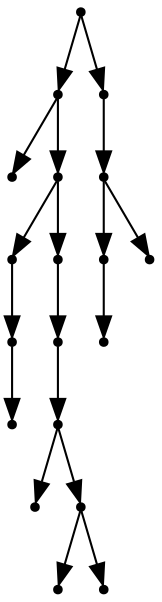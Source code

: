 digraph {
  18 [shape=point];
  12 [shape=point];
  0 [shape=point];
  11 [shape=point];
  3 [shape=point];
  2 [shape=point];
  1 [shape=point];
  10 [shape=point];
  9 [shape=point];
  8 [shape=point];
  4 [shape=point];
  7 [shape=point];
  5 [shape=point];
  6 [shape=point];
  17 [shape=point];
  16 [shape=point];
  14 [shape=point];
  13 [shape=point];
  15 [shape=point];
18 -> 12;
12 -> 0;
12 -> 11;
11 -> 3;
3 -> 2;
2 -> 1;
11 -> 10;
10 -> 9;
9 -> 8;
8 -> 4;
8 -> 7;
7 -> 5;
7 -> 6;
18 -> 17;
17 -> 16;
16 -> 14;
14 -> 13;
16 -> 15;
}
